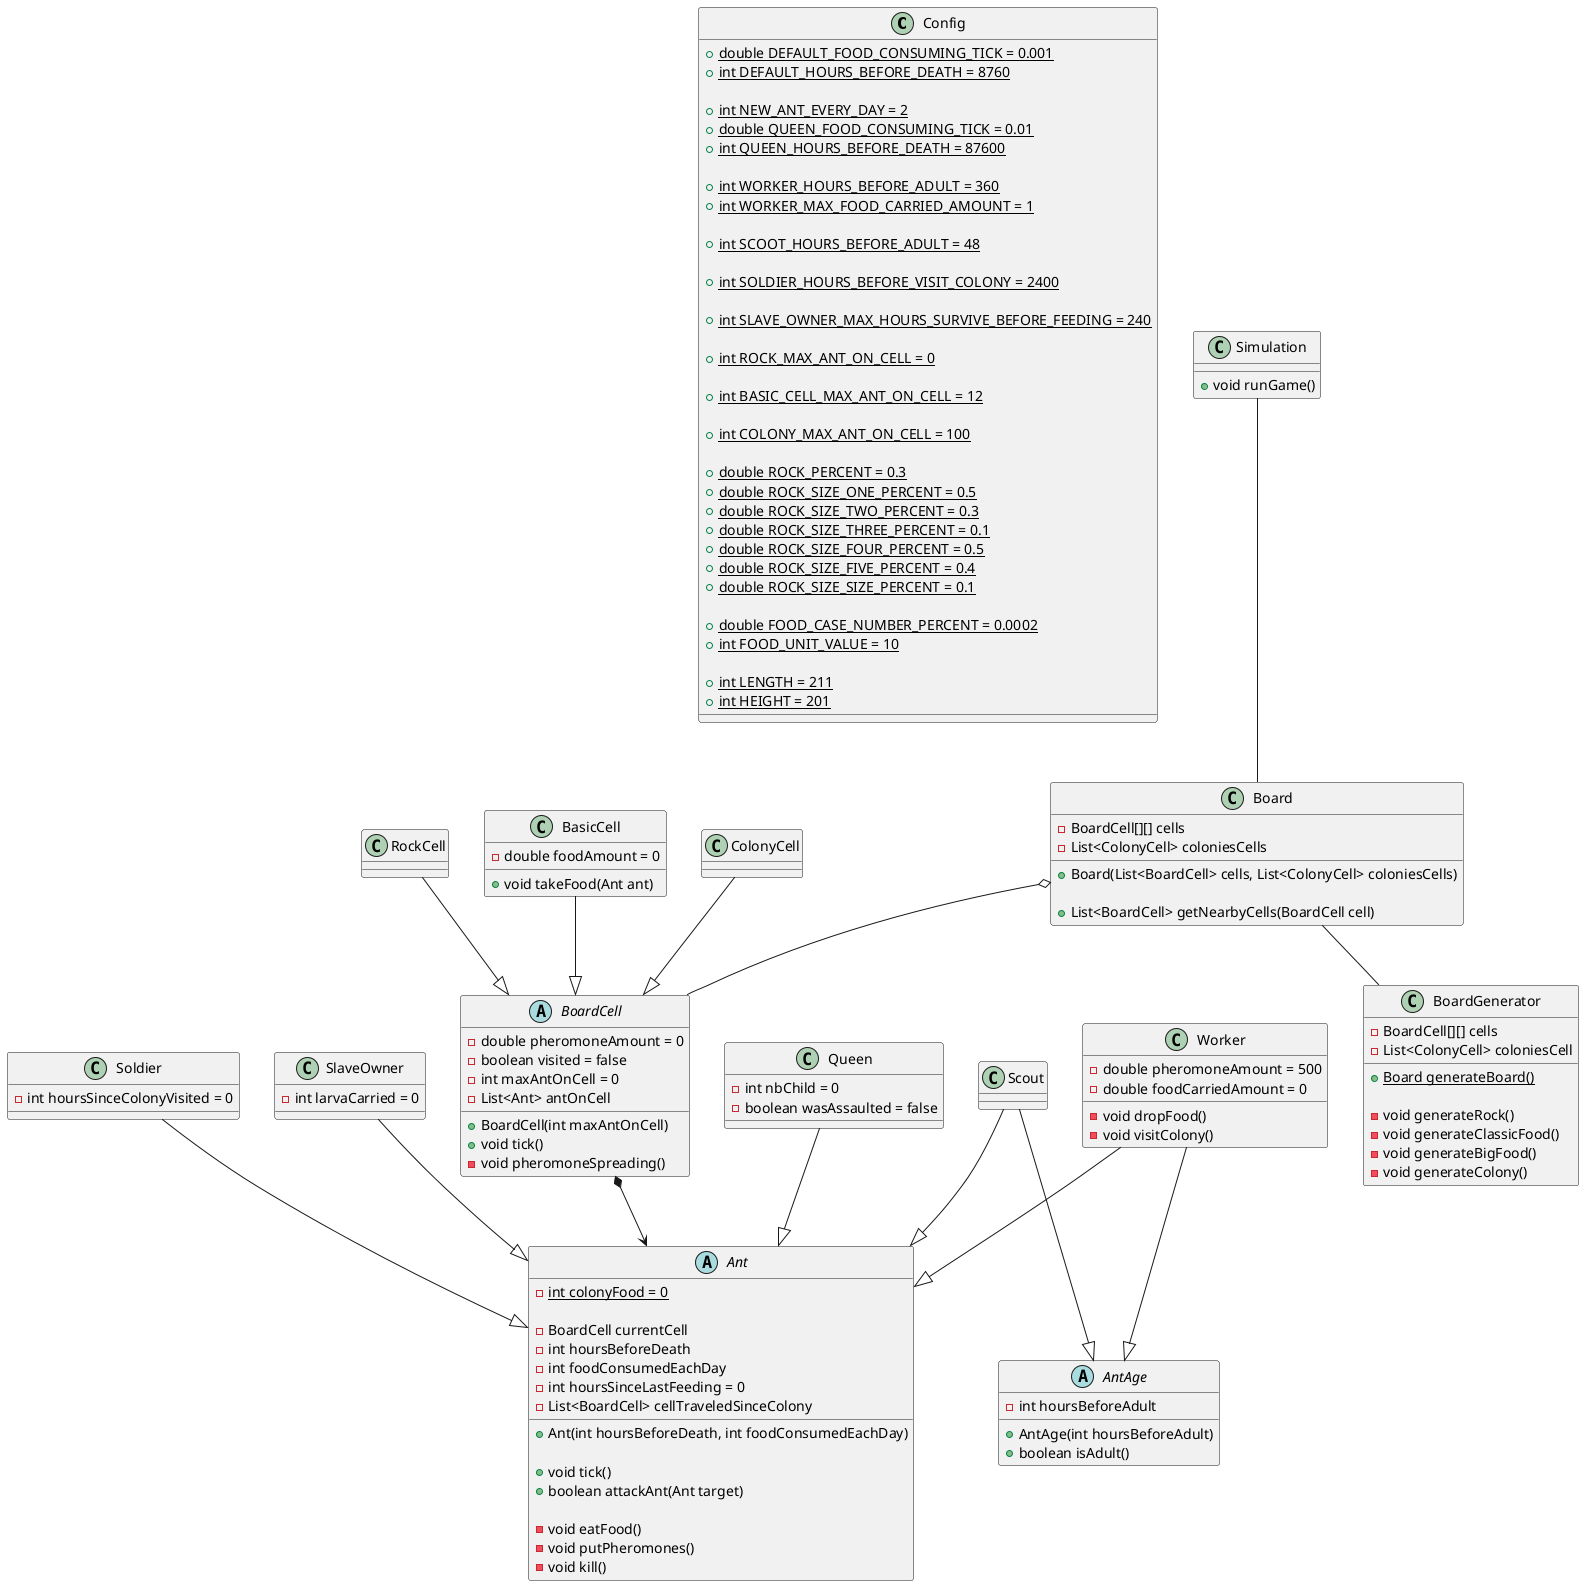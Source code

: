 @startuml Ant

class Config {
    + {static} double DEFAULT_FOOD_CONSUMING_TICK = 0.001
    + {static} int DEFAULT_HOURS_BEFORE_DEATH = 8760

    + {static} int NEW_ANT_EVERY_DAY = 2    
    + {static} double QUEEN_FOOD_CONSUMING_TICK = 0.01
    + {static} int QUEEN_HOURS_BEFORE_DEATH = 87600

    + {static} int WORKER_HOURS_BEFORE_ADULT = 360
    + {static} int WORKER_MAX_FOOD_CARRIED_AMOUNT = 1

    + {static} int SCOOT_HOURS_BEFORE_ADULT = 48

    + {static} int SOLDIER_HOURS_BEFORE_VISIT_COLONY = 2400

    + {static} int SLAVE_OWNER_MAX_HOURS_SURVIVE_BEFORE_FEEDING = 240

    + {static} int ROCK_MAX_ANT_ON_CELL = 0

    + {static} int BASIC_CELL_MAX_ANT_ON_CELL = 12

    + {static} int COLONY_MAX_ANT_ON_CELL = 100

    + {static} double ROCK_PERCENT = 0.3
    + {static} double ROCK_SIZE_ONE_PERCENT = 0.5
    + {static} double ROCK_SIZE_TWO_PERCENT = 0.3
    + {static} double ROCK_SIZE_THREE_PERCENT = 0.1
    + {static} double ROCK_SIZE_FOUR_PERCENT = 0.5
    + {static} double ROCK_SIZE_FIVE_PERCENT = 0.4
    + {static} double ROCK_SIZE_SIZE_PERCENT = 0.1

    + {static} double FOOD_CASE_NUMBER_PERCENT = 0.0002
    + {static} int FOOD_UNIT_VALUE = 10

    + {static} int LENGTH = 211
    + {static} int HEIGHT = 201
}

abstract class Ant {
    - {static} int colonyFood = 0
    
    - BoardCell currentCell
    - int hoursBeforeDeath
    - int foodConsumedEachDay
    - int hoursSinceLastFeeding = 0
    - List<BoardCell> cellTraveledSinceColony
    
    + Ant(int hoursBeforeDeath, int foodConsumedEachDay)

    + void tick()
    + boolean attackAnt(Ant target)

    - void eatFood()
    - void putPheromones()
    - void kill()
}

class Queen {
    - int nbChild = 0
    - boolean wasAssaulted = false
}

abstract class AntAge {
    + AntAge(int hoursBeforeAdult)

    - int hoursBeforeAdult

    + boolean isAdult()
}

class Worker {
    - double pheromoneAmount = 500
    - double foodCarriedAmount = 0

    - void dropFood()
    - void visitColony()
}

class Scout {
    
}

class Soldier {
    - int hoursSinceColonyVisited = 0
}

class SlaveOwner {
    - int larvaCarried = 0
}

abstract class BoardCell {
    - double pheromoneAmount = 0
    - boolean visited = false
    - int maxAntOnCell = 0
    - List<Ant> antOnCell

    + BoardCell(int maxAntOnCell)
    + void tick()
    - void pheromoneSpreading()
}

class RockCell {
    
}

class BasicCell {
    - double foodAmount = 0

    + void takeFood(Ant ant)
}

class ColonyCell {
    
}

class Board {
    - BoardCell[][] cells
    - List<ColonyCell> coloniesCells

    + Board(List<BoardCell> cells, List<ColonyCell> coloniesCells)
    
    + List<BoardCell> getNearbyCells(BoardCell cell)
}

class BoardGenerator {
    - BoardCell[][] cells
    - List<ColonyCell> coloniesCell

    + {static} Board generateBoard()

    - void generateRock()
    - void generateClassicFood()
    - void generateBigFood()
    - void generateColony()
}

class Simulation {
    + void runGame()
}

RockCell --|> BoardCell
BasicCell --|> BoardCell
ColonyCell --|> BoardCell

Simulation -- Board
Board -- BoardGenerator
Board o-- BoardCell

BoardCell *--> Ant

Worker --|> AntAge
Scout --|> AntAge

Worker --|> Ant
Scout --|> Ant
Soldier --|> Ant
SlaveOwner --|> Ant
Queen --|> Ant

@enduml